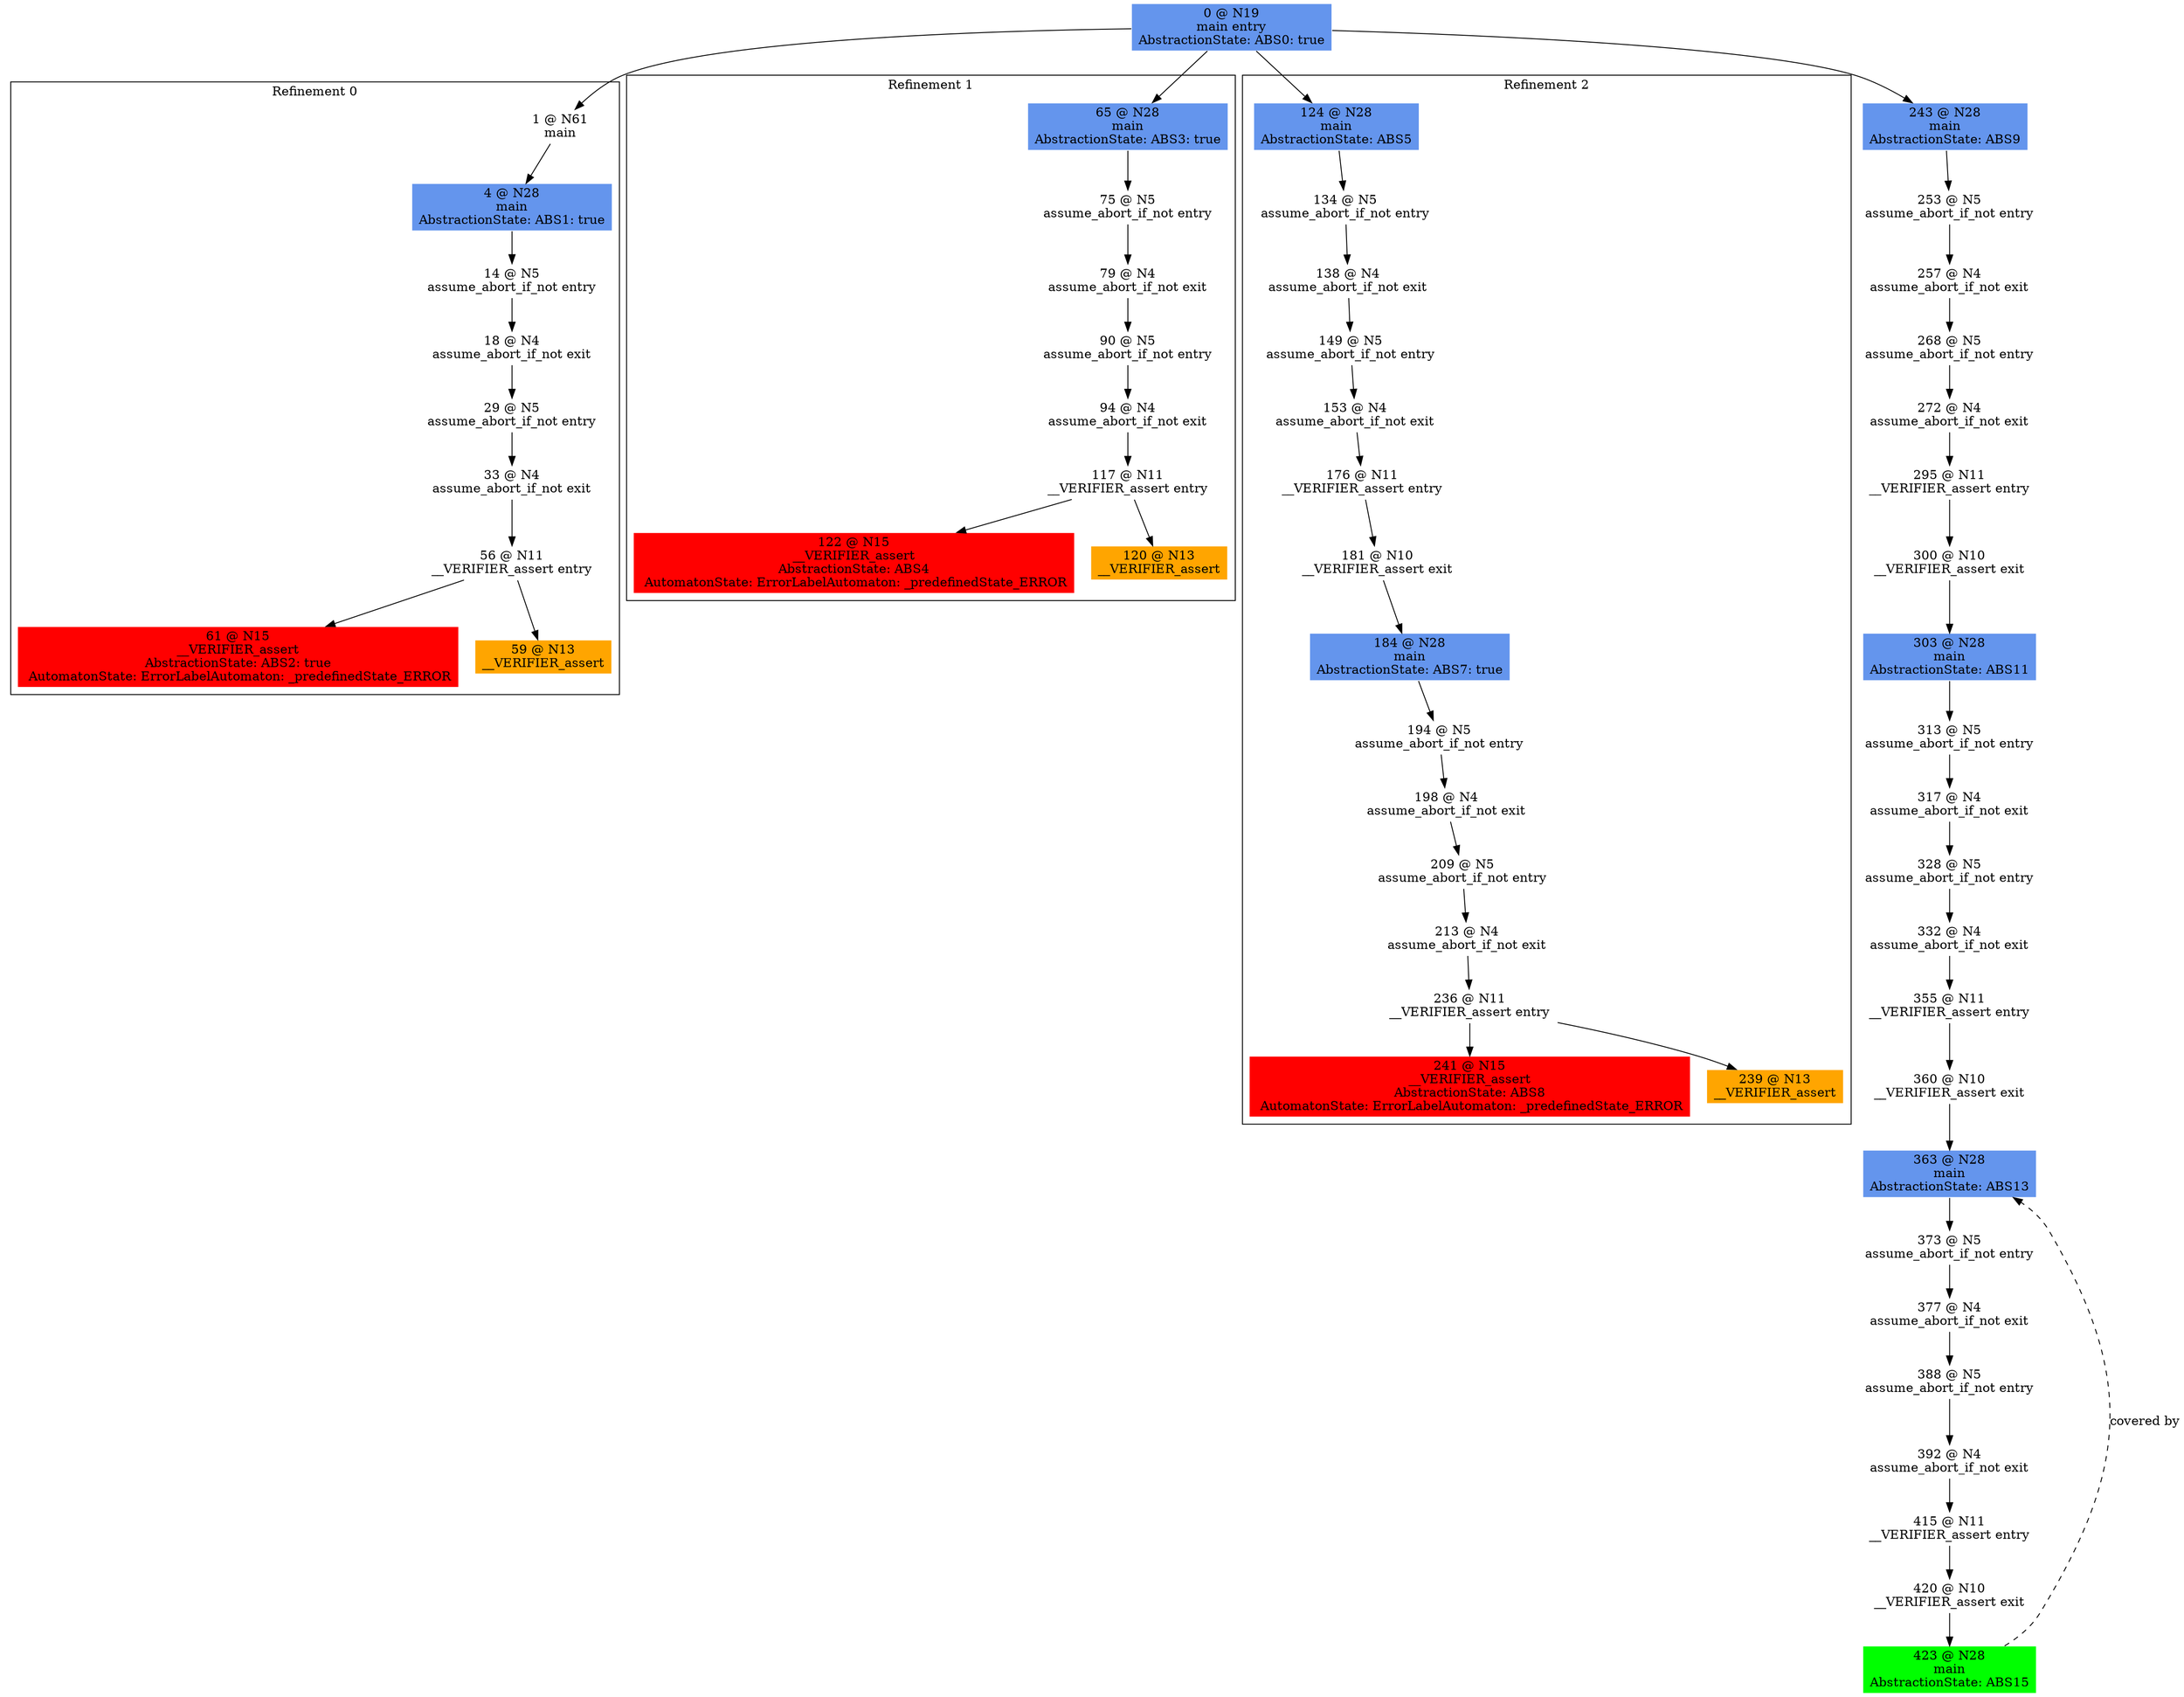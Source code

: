 digraph ARG {
node [style="filled" shape="box" color="white"]
subgraph cluster_0 {
label="Refinement 0"
1 [label="1 @ N61\nmain\n" id="1"]
4 [fillcolor="cornflowerblue" label="4 @ N28\nmain\nAbstractionState: ABS1: true\n" id="4"]
14 [label="14 @ N5\nassume_abort_if_not entry\n" id="14"]
18 [label="18 @ N4\nassume_abort_if_not exit\n" id="18"]
29 [label="29 @ N5\nassume_abort_if_not entry\n" id="29"]
33 [label="33 @ N4\nassume_abort_if_not exit\n" id="33"]
56 [label="56 @ N11\n__VERIFIER_assert entry\n" id="56"]
61 [fillcolor="red" label="61 @ N15\n__VERIFIER_assert\nAbstractionState: ABS2: true\n AutomatonState: ErrorLabelAutomaton: _predefinedState_ERROR\n" id="61"]
59 [fillcolor="orange" label="59 @ N13\n__VERIFIER_assert\n" id="59"]
1 -> 4 []
4 -> 14 []
14 -> 18 []
18 -> 29 []
29 -> 33 []
33 -> 56 []
56 -> 59 []
56 -> 61 []
}
0 -> 1
subgraph cluster_1 {
label="Refinement 1"
65 [fillcolor="cornflowerblue" label="65 @ N28\nmain\nAbstractionState: ABS3: true\n" id="65"]
75 [label="75 @ N5\nassume_abort_if_not entry\n" id="75"]
79 [label="79 @ N4\nassume_abort_if_not exit\n" id="79"]
90 [label="90 @ N5\nassume_abort_if_not entry\n" id="90"]
94 [label="94 @ N4\nassume_abort_if_not exit\n" id="94"]
117 [label="117 @ N11\n__VERIFIER_assert entry\n" id="117"]
122 [fillcolor="red" label="122 @ N15\n__VERIFIER_assert\nAbstractionState: ABS4\n AutomatonState: ErrorLabelAutomaton: _predefinedState_ERROR\n" id="122"]
120 [fillcolor="orange" label="120 @ N13\n__VERIFIER_assert\n" id="120"]
65 -> 75 []
75 -> 79 []
79 -> 90 []
90 -> 94 []
94 -> 117 []
117 -> 120 []
117 -> 122 []
}
0 -> 65
subgraph cluster_2 {
label="Refinement 2"
124 [fillcolor="cornflowerblue" label="124 @ N28\nmain\nAbstractionState: ABS5\n" id="124"]
134 [label="134 @ N5\nassume_abort_if_not entry\n" id="134"]
138 [label="138 @ N4\nassume_abort_if_not exit\n" id="138"]
149 [label="149 @ N5\nassume_abort_if_not entry\n" id="149"]
153 [label="153 @ N4\nassume_abort_if_not exit\n" id="153"]
176 [label="176 @ N11\n__VERIFIER_assert entry\n" id="176"]
181 [label="181 @ N10\n__VERIFIER_assert exit\n" id="181"]
184 [fillcolor="cornflowerblue" label="184 @ N28\nmain\nAbstractionState: ABS7: true\n" id="184"]
194 [label="194 @ N5\nassume_abort_if_not entry\n" id="194"]
198 [label="198 @ N4\nassume_abort_if_not exit\n" id="198"]
209 [label="209 @ N5\nassume_abort_if_not entry\n" id="209"]
213 [label="213 @ N4\nassume_abort_if_not exit\n" id="213"]
236 [label="236 @ N11\n__VERIFIER_assert entry\n" id="236"]
241 [fillcolor="red" label="241 @ N15\n__VERIFIER_assert\nAbstractionState: ABS8\n AutomatonState: ErrorLabelAutomaton: _predefinedState_ERROR\n" id="241"]
239 [fillcolor="orange" label="239 @ N13\n__VERIFIER_assert\n" id="239"]
124 -> 134 []
134 -> 138 []
138 -> 149 []
149 -> 153 []
153 -> 176 []
176 -> 181 []
181 -> 184 []
184 -> 194 []
194 -> 198 []
198 -> 209 []
209 -> 213 []
213 -> 236 []
236 -> 239 []
236 -> 241 []
}
0 -> 124
0 [fillcolor="cornflowerblue" label="0 @ N19\nmain entry\nAbstractionState: ABS0: true\n" id="0"]
243 [fillcolor="cornflowerblue" label="243 @ N28\nmain\nAbstractionState: ABS9\n" id="243"]
253 [label="253 @ N5\nassume_abort_if_not entry\n" id="253"]
257 [label="257 @ N4\nassume_abort_if_not exit\n" id="257"]
268 [label="268 @ N5\nassume_abort_if_not entry\n" id="268"]
272 [label="272 @ N4\nassume_abort_if_not exit\n" id="272"]
295 [label="295 @ N11\n__VERIFIER_assert entry\n" id="295"]
300 [label="300 @ N10\n__VERIFIER_assert exit\n" id="300"]
303 [fillcolor="cornflowerblue" label="303 @ N28\nmain\nAbstractionState: ABS11\n" id="303"]
313 [label="313 @ N5\nassume_abort_if_not entry\n" id="313"]
317 [label="317 @ N4\nassume_abort_if_not exit\n" id="317"]
328 [label="328 @ N5\nassume_abort_if_not entry\n" id="328"]
332 [label="332 @ N4\nassume_abort_if_not exit\n" id="332"]
355 [label="355 @ N11\n__VERIFIER_assert entry\n" id="355"]
360 [label="360 @ N10\n__VERIFIER_assert exit\n" id="360"]
363 [fillcolor="cornflowerblue" label="363 @ N28\nmain\nAbstractionState: ABS13\n" id="363"]
373 [label="373 @ N5\nassume_abort_if_not entry\n" id="373"]
377 [label="377 @ N4\nassume_abort_if_not exit\n" id="377"]
388 [label="388 @ N5\nassume_abort_if_not entry\n" id="388"]
392 [label="392 @ N4\nassume_abort_if_not exit\n" id="392"]
415 [label="415 @ N11\n__VERIFIER_assert entry\n" id="415"]
420 [label="420 @ N10\n__VERIFIER_assert exit\n" id="420"]
423 [fillcolor="green" label="423 @ N28\nmain\nAbstractionState: ABS15\n" id="423"]
0 -> 243 []
243 -> 253 []
253 -> 257 []
257 -> 268 []
268 -> 272 []
272 -> 295 []
295 -> 300 []
300 -> 303 []
303 -> 313 []
313 -> 317 []
317 -> 328 []
328 -> 332 []
332 -> 355 []
355 -> 360 []
360 -> 363 []
423 -> 363 [style="dashed" weight="0" label="covered by"]
363 -> 373 []
373 -> 377 []
377 -> 388 []
388 -> 392 []
392 -> 415 []
415 -> 420 []
420 -> 423 []
}
